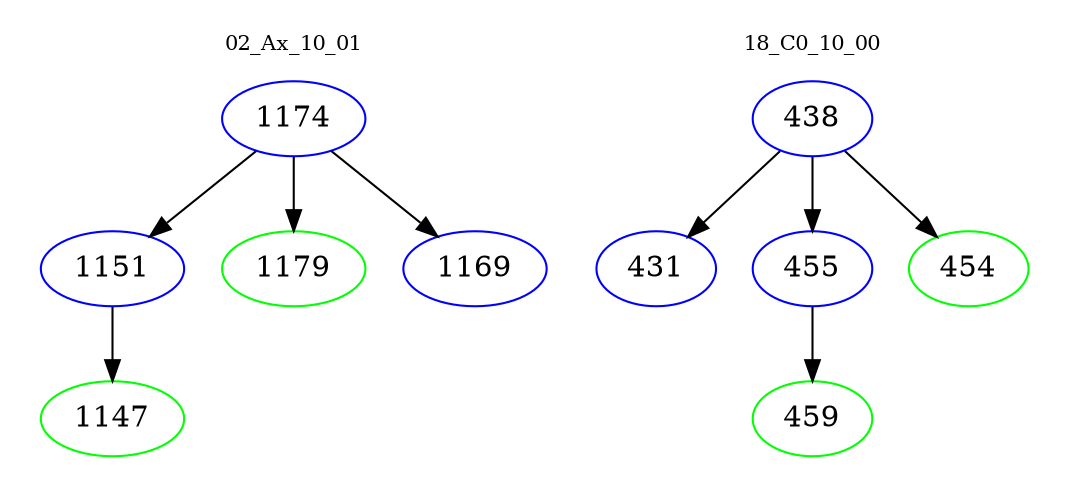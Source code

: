digraph{
subgraph cluster_0 {
color = white
label = "02_Ax_10_01";
fontsize=10;
T0_1174 [label="1174", color="blue"]
T0_1174 -> T0_1151 [color="black"]
T0_1151 [label="1151", color="blue"]
T0_1151 -> T0_1147 [color="black"]
T0_1147 [label="1147", color="green"]
T0_1174 -> T0_1179 [color="black"]
T0_1179 [label="1179", color="green"]
T0_1174 -> T0_1169 [color="black"]
T0_1169 [label="1169", color="blue"]
}
subgraph cluster_1 {
color = white
label = "18_C0_10_00";
fontsize=10;
T1_438 [label="438", color="blue"]
T1_438 -> T1_431 [color="black"]
T1_431 [label="431", color="blue"]
T1_438 -> T1_455 [color="black"]
T1_455 [label="455", color="blue"]
T1_455 -> T1_459 [color="black"]
T1_459 [label="459", color="green"]
T1_438 -> T1_454 [color="black"]
T1_454 [label="454", color="green"]
}
}
